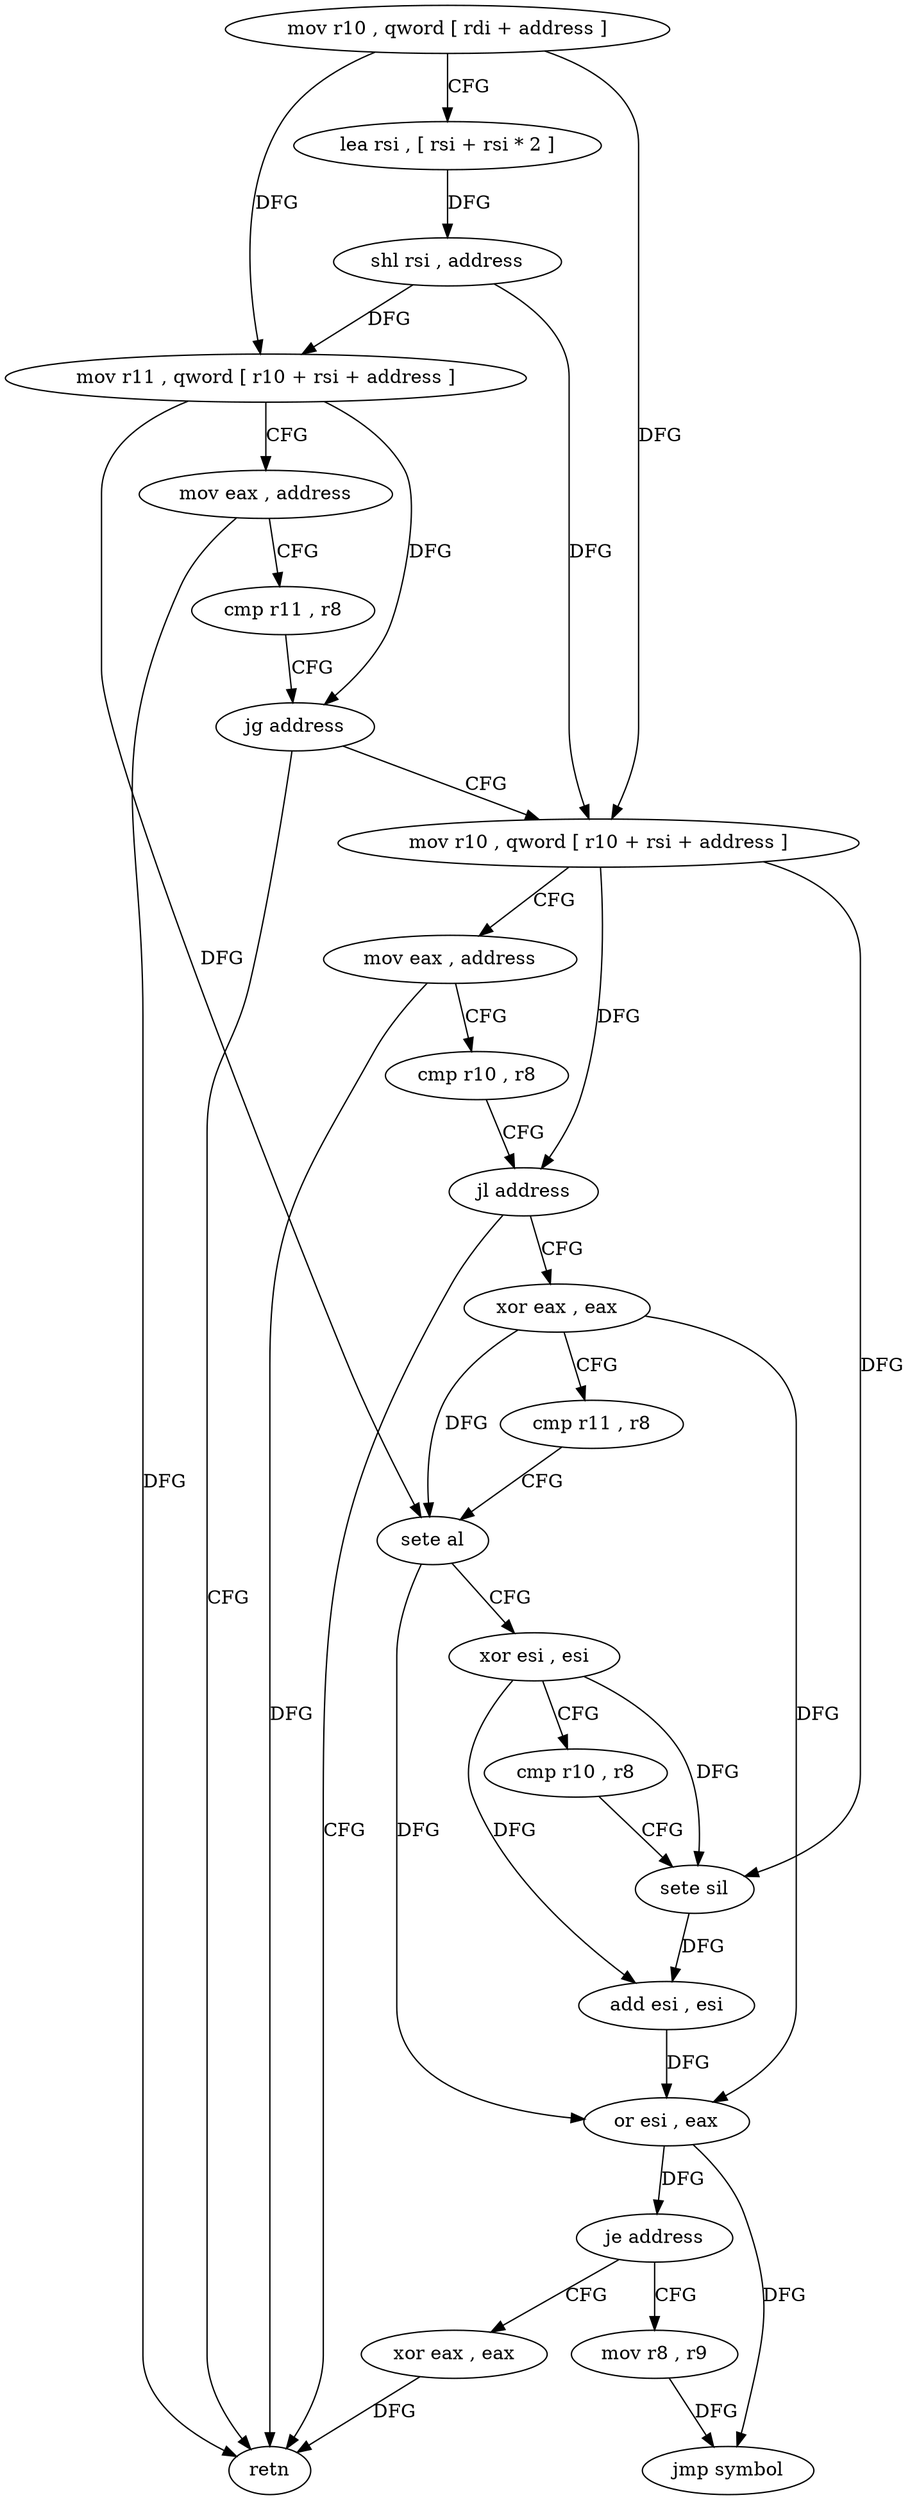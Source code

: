digraph "func" {
"4263328" [label = "mov r10 , qword [ rdi + address ]" ]
"4263335" [label = "lea rsi , [ rsi + rsi * 2 ]" ]
"4263339" [label = "shl rsi , address" ]
"4263343" [label = "mov r11 , qword [ r10 + rsi + address ]" ]
"4263348" [label = "mov eax , address" ]
"4263353" [label = "cmp r11 , r8" ]
"4263356" [label = "jg address" ]
"4263403" [label = "retn" ]
"4263358" [label = "mov r10 , qword [ r10 + rsi + address ]" ]
"4263363" [label = "mov eax , address" ]
"4263368" [label = "cmp r10 , r8" ]
"4263371" [label = "jl address" ]
"4263373" [label = "xor eax , eax" ]
"4263375" [label = "cmp r11 , r8" ]
"4263378" [label = "sete al" ]
"4263381" [label = "xor esi , esi" ]
"4263383" [label = "cmp r10 , r8" ]
"4263386" [label = "sete sil" ]
"4263390" [label = "add esi , esi" ]
"4263392" [label = "or esi , eax" ]
"4263394" [label = "je address" ]
"4263401" [label = "xor eax , eax" ]
"4263396" [label = "mov r8 , r9" ]
"4263399" [label = "jmp symbol" ]
"4263328" -> "4263335" [ label = "CFG" ]
"4263328" -> "4263343" [ label = "DFG" ]
"4263328" -> "4263358" [ label = "DFG" ]
"4263335" -> "4263339" [ label = "DFG" ]
"4263339" -> "4263343" [ label = "DFG" ]
"4263339" -> "4263358" [ label = "DFG" ]
"4263343" -> "4263348" [ label = "CFG" ]
"4263343" -> "4263356" [ label = "DFG" ]
"4263343" -> "4263378" [ label = "DFG" ]
"4263348" -> "4263353" [ label = "CFG" ]
"4263348" -> "4263403" [ label = "DFG" ]
"4263353" -> "4263356" [ label = "CFG" ]
"4263356" -> "4263403" [ label = "CFG" ]
"4263356" -> "4263358" [ label = "CFG" ]
"4263358" -> "4263363" [ label = "CFG" ]
"4263358" -> "4263371" [ label = "DFG" ]
"4263358" -> "4263386" [ label = "DFG" ]
"4263363" -> "4263368" [ label = "CFG" ]
"4263363" -> "4263403" [ label = "DFG" ]
"4263368" -> "4263371" [ label = "CFG" ]
"4263371" -> "4263403" [ label = "CFG" ]
"4263371" -> "4263373" [ label = "CFG" ]
"4263373" -> "4263375" [ label = "CFG" ]
"4263373" -> "4263378" [ label = "DFG" ]
"4263373" -> "4263392" [ label = "DFG" ]
"4263375" -> "4263378" [ label = "CFG" ]
"4263378" -> "4263381" [ label = "CFG" ]
"4263378" -> "4263392" [ label = "DFG" ]
"4263381" -> "4263383" [ label = "CFG" ]
"4263381" -> "4263386" [ label = "DFG" ]
"4263381" -> "4263390" [ label = "DFG" ]
"4263383" -> "4263386" [ label = "CFG" ]
"4263386" -> "4263390" [ label = "DFG" ]
"4263390" -> "4263392" [ label = "DFG" ]
"4263392" -> "4263394" [ label = "DFG" ]
"4263392" -> "4263399" [ label = "DFG" ]
"4263394" -> "4263401" [ label = "CFG" ]
"4263394" -> "4263396" [ label = "CFG" ]
"4263401" -> "4263403" [ label = "DFG" ]
"4263396" -> "4263399" [ label = "DFG" ]
}
